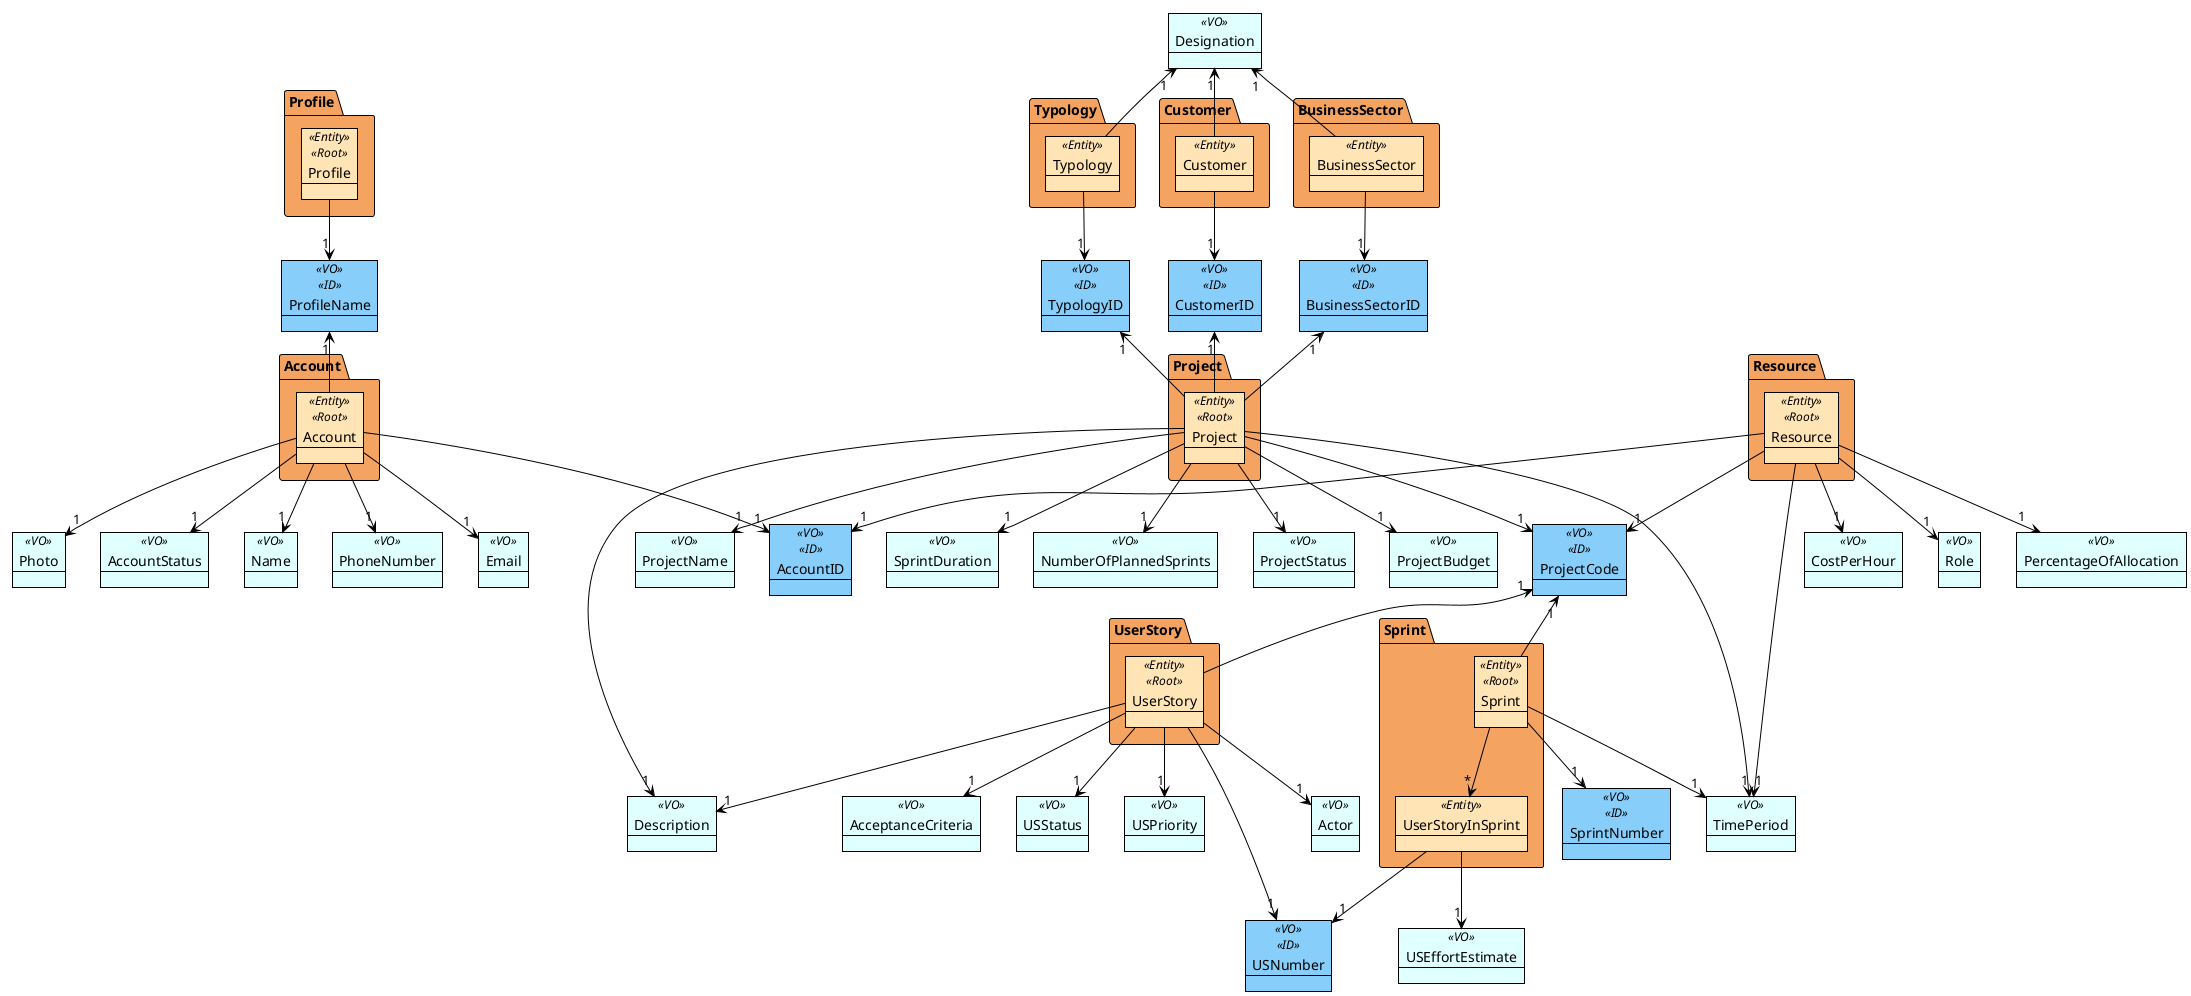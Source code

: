 @startuml
!theme plain
'skinparam linetype ortho

skinparam package {
    backgroundColor SandyBrown
}

skinparam object {
    backgroundColor LightCyan
}

skinparam object<<ID>> {
    backgroundColor LightSkyBlue
}

skinparam object<<Entity>> {
    backgroundColor Moccasin
}

' - Value Objects
' -- plain VOs
Object Name <<VO>>
Object PhoneNumber <<VO>>
Object Email <<VO>>
Object Photo <<VO>>
Object AccountStatus <<VO>>
Object TimePeriod <<VO>>
Object PercentageOfAllocation <<VO>>
Object CostPerHour <<VO>>
Object Role <<VO>>
Object Actor <<VO>>
Object Description <<VO>>
Object AcceptanceCriteria <<VO>>
Object ProjectName <<VO>>
Object SprintDuration <<VO>>
Object NumberOfPlannedSprints <<VO>>
Object ProjectStatus <<VO>>
Object ProjectBudget <<VO>>
Object USEffortEstimate <<VO>>
Object USStatus <<VO>>
Object USPriority <<VO>>
Object Designation <<VO>>

' -- DomainID VOs
Object ProjectCode <<VO>> <<ID>>
Object SprintNumber <<VO>> <<ID>>
Object USNumber <<VO>> <<ID>>
Object AccountID <<VO>> <<ID>>
Object ProfileName <<VO>> <<ID>>
Object TypologyID <<VO>> <<ID>>
Object BusinessSectorID <<VO>> <<ID>>
Object CustomerID <<VO>> <<ID>>

' - Entities in Aggregates (packages)
package "Project" as Proj {
    Object Project <<Entity>> <<Root>>
}

Project -down-> "1" ProjectCode
Project --> "1" ProjectName
Project --> "1" Description
Project --> "1" TimePeriod
Project --> "1" SprintDuration
Project --> "1" NumberOfPlannedSprints
Project --> "1" ProjectStatus
Project --> "1" ProjectBudget

package "Sprint" as Spr {
    Object Sprint <<Entity>> <<Root>>
    Object UserStoryInSprint <<Entity>>
}

Sprint --> "*" UserStoryInSprint
Sprint -up-> "1" ProjectCode
Sprint --> "1" SprintNumber
Sprint --> "1" TimePeriod

UserStoryInSprint --> "1" USNumber
UserStoryInSprint --> "1" USEffortEstimate

package "UserStory" as US {
    Object UserStory <<Entity>> <<Root>>
}

UserStory -up-> "1" ProjectCode
UserStory --> "1" USNumber
UserStory --> "1" Actor
UserStory --> "1" Description
UserStory --> "1" AcceptanceCriteria
UserStory --> "1" USStatus
UserStory --> "1" USPriority


package "Account" as Acc {
    Object Account <<Entity>> <<Root>>
}

Account --> "1" Name
Account -->  "1" PhoneNumber
Account --> "1" Email
Account --> "1" Photo
Account --> "1" AccountStatus
Account --> "1" AccountID

package "Resource" as Res {
    Object Resource <<Entity>> <<Root>>
}

Resource --> "1" TimePeriod
Resource --> "1" PercentageOfAllocation
Resource --> "1" CostPerHour
Resource --> "1" Role
Resource --> "1" ProjectCode
Resource --> "1" AccountID

package Typology as Typo {
    Object Typology <<Entity>>
    }

Typology -up-> "1" Designation
Typology --> "1" TypologyID
Project -up-> "1" TypologyID

package BusinessSector as Bus {
    Object BusinessSector <<Entity>>
            }

BusinessSector -up-> "1" Designation
BusinessSector --> "1" BusinessSectorID
Project -up-> "1" BusinessSectorID

package Customer as Cost {
    Object Customer <<Entity>>
    }

Customer -up-> "1" Designation
Customer --> "1" CustomerID
Project -up-> "1" CustomerID

package "Profile" as Prof {
    Object Profile <<Entity>> <<Root>>
    }

Profile --> "1" ProfileName

Account -up-> "1" ProfileName

@enduml
